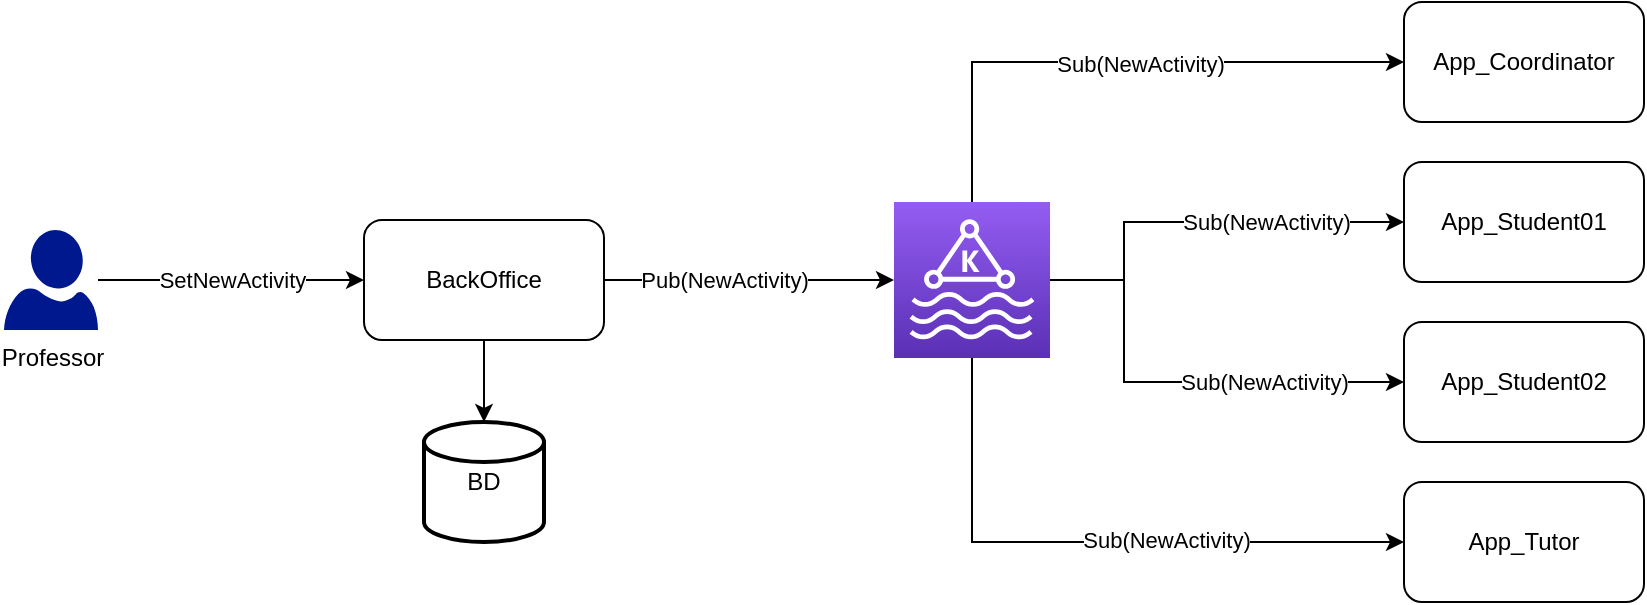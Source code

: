 <mxfile version="15.0.5" type="device"><diagram id="0_7_Q2RQGdyy1bvGDUo4" name="Page-1"><mxGraphModel dx="1808" dy="526" grid="1" gridSize="10" guides="1" tooltips="1" connect="1" arrows="1" fold="1" page="1" pageScale="1" pageWidth="827" pageHeight="1169" math="0" shadow="0"><root><mxCell id="0"/><mxCell id="1" parent="0"/><mxCell id="2tdYLReMDPNoZgHfCydU-7" style="edgeStyle=orthogonalEdgeStyle;rounded=0;orthogonalLoop=1;jettySize=auto;html=1;" edge="1" parent="1" source="2tdYLReMDPNoZgHfCydU-1" target="2tdYLReMDPNoZgHfCydU-5"><mxGeometry relative="1" as="geometry"><Array as="points"><mxPoint x="490" y="279"/><mxPoint x="490" y="250"/></Array></mxGeometry></mxCell><mxCell id="2tdYLReMDPNoZgHfCydU-15" value="Sub(NewActivity)" style="edgeLabel;html=1;align=center;verticalAlign=middle;resizable=0;points=[];" vertex="1" connectable="0" parent="2tdYLReMDPNoZgHfCydU-7"><mxGeometry x="0.46" y="-1" relative="1" as="geometry"><mxPoint x="-14" y="-1" as="offset"/></mxGeometry></mxCell><mxCell id="2tdYLReMDPNoZgHfCydU-8" style="edgeStyle=orthogonalEdgeStyle;rounded=0;orthogonalLoop=1;jettySize=auto;html=1;" edge="1" parent="1" source="2tdYLReMDPNoZgHfCydU-1" target="2tdYLReMDPNoZgHfCydU-6"><mxGeometry relative="1" as="geometry"><Array as="points"><mxPoint x="490" y="279"/><mxPoint x="490" y="330"/></Array></mxGeometry></mxCell><mxCell id="2tdYLReMDPNoZgHfCydU-16" value="Sub(NewActivity)" style="edgeLabel;html=1;align=center;verticalAlign=middle;resizable=0;points=[];" vertex="1" connectable="0" parent="2tdYLReMDPNoZgHfCydU-8"><mxGeometry x="0.241" relative="1" as="geometry"><mxPoint x="16" as="offset"/></mxGeometry></mxCell><mxCell id="2tdYLReMDPNoZgHfCydU-18" style="edgeStyle=orthogonalEdgeStyle;rounded=0;orthogonalLoop=1;jettySize=auto;html=1;entryX=0;entryY=0.5;entryDx=0;entryDy=0;" edge="1" parent="1" source="2tdYLReMDPNoZgHfCydU-1" target="2tdYLReMDPNoZgHfCydU-17"><mxGeometry relative="1" as="geometry"><Array as="points"><mxPoint x="414" y="410"/></Array></mxGeometry></mxCell><mxCell id="2tdYLReMDPNoZgHfCydU-19" value="Sub(NewActivity)" style="edgeLabel;html=1;align=center;verticalAlign=middle;resizable=0;points=[];" vertex="1" connectable="0" parent="2tdYLReMDPNoZgHfCydU-18"><mxGeometry x="0.225" y="1" relative="1" as="geometry"><mxPoint as="offset"/></mxGeometry></mxCell><mxCell id="2tdYLReMDPNoZgHfCydU-21" style="edgeStyle=orthogonalEdgeStyle;rounded=0;orthogonalLoop=1;jettySize=auto;html=1;entryX=0;entryY=0.5;entryDx=0;entryDy=0;" edge="1" parent="1" source="2tdYLReMDPNoZgHfCydU-1" target="2tdYLReMDPNoZgHfCydU-20"><mxGeometry relative="1" as="geometry"><Array as="points"><mxPoint x="414" y="170"/></Array></mxGeometry></mxCell><mxCell id="2tdYLReMDPNoZgHfCydU-22" value="Sub(NewActivity)" style="edgeLabel;html=1;align=center;verticalAlign=middle;resizable=0;points=[];" vertex="1" connectable="0" parent="2tdYLReMDPNoZgHfCydU-21"><mxGeometry x="0.078" y="-1" relative="1" as="geometry"><mxPoint as="offset"/></mxGeometry></mxCell><mxCell id="2tdYLReMDPNoZgHfCydU-1" value="" style="points=[[0,0,0],[0.25,0,0],[0.5,0,0],[0.75,0,0],[1,0,0],[0,1,0],[0.25,1,0],[0.5,1,0],[0.75,1,0],[1,1,0],[0,0.25,0],[0,0.5,0],[0,0.75,0],[1,0.25,0],[1,0.5,0],[1,0.75,0]];outlineConnect=0;fontColor=#232F3E;gradientColor=#945DF2;gradientDirection=north;fillColor=#5A30B5;strokeColor=#ffffff;dashed=0;verticalLabelPosition=bottom;verticalAlign=top;align=center;html=1;fontSize=12;fontStyle=0;aspect=fixed;shape=mxgraph.aws4.resourceIcon;resIcon=mxgraph.aws4.managed_streaming_for_kafka;" vertex="1" parent="1"><mxGeometry x="375" y="240" width="78" height="78" as="geometry"/></mxCell><mxCell id="2tdYLReMDPNoZgHfCydU-3" style="edgeStyle=orthogonalEdgeStyle;rounded=0;orthogonalLoop=1;jettySize=auto;html=1;entryX=0;entryY=0.5;entryDx=0;entryDy=0;entryPerimeter=0;" edge="1" parent="1" source="2tdYLReMDPNoZgHfCydU-2" target="2tdYLReMDPNoZgHfCydU-1"><mxGeometry relative="1" as="geometry"/></mxCell><mxCell id="2tdYLReMDPNoZgHfCydU-4" value="Pub(NewActivity)" style="edgeLabel;html=1;align=center;verticalAlign=middle;resizable=0;points=[];" vertex="1" connectable="0" parent="2tdYLReMDPNoZgHfCydU-3"><mxGeometry x="-0.172" relative="1" as="geometry"><mxPoint as="offset"/></mxGeometry></mxCell><mxCell id="2tdYLReMDPNoZgHfCydU-14" style="edgeStyle=orthogonalEdgeStyle;rounded=0;orthogonalLoop=1;jettySize=auto;html=1;entryX=0.5;entryY=0;entryDx=0;entryDy=0;entryPerimeter=0;" edge="1" parent="1" source="2tdYLReMDPNoZgHfCydU-2" target="2tdYLReMDPNoZgHfCydU-13"><mxGeometry relative="1" as="geometry"/></mxCell><mxCell id="2tdYLReMDPNoZgHfCydU-2" value="BackOffice" style="rounded=1;whiteSpace=wrap;html=1;" vertex="1" parent="1"><mxGeometry x="110" y="249" width="120" height="60" as="geometry"/></mxCell><mxCell id="2tdYLReMDPNoZgHfCydU-5" value="App_Student01" style="rounded=1;whiteSpace=wrap;html=1;" vertex="1" parent="1"><mxGeometry x="630" y="220" width="120" height="60" as="geometry"/></mxCell><mxCell id="2tdYLReMDPNoZgHfCydU-6" value="App_Student02" style="rounded=1;whiteSpace=wrap;html=1;" vertex="1" parent="1"><mxGeometry x="630" y="300" width="120" height="60" as="geometry"/></mxCell><mxCell id="2tdYLReMDPNoZgHfCydU-10" value="SetNewActivity" style="edgeStyle=orthogonalEdgeStyle;rounded=0;orthogonalLoop=1;jettySize=auto;html=1;" edge="1" parent="1" source="2tdYLReMDPNoZgHfCydU-9" target="2tdYLReMDPNoZgHfCydU-2"><mxGeometry relative="1" as="geometry"/></mxCell><mxCell id="2tdYLReMDPNoZgHfCydU-9" value="Professor" style="aspect=fixed;pointerEvents=1;shadow=0;dashed=0;html=1;strokeColor=none;labelPosition=center;verticalLabelPosition=bottom;verticalAlign=top;align=center;fillColor=#00188D;shape=mxgraph.azure.user" vertex="1" parent="1"><mxGeometry x="-70" y="254" width="47" height="50" as="geometry"/></mxCell><mxCell id="2tdYLReMDPNoZgHfCydU-13" value="BD" style="strokeWidth=2;html=1;shape=mxgraph.flowchart.database;whiteSpace=wrap;" vertex="1" parent="1"><mxGeometry x="140" y="350" width="60" height="60" as="geometry"/></mxCell><mxCell id="2tdYLReMDPNoZgHfCydU-17" value="App_Tutor" style="rounded=1;whiteSpace=wrap;html=1;" vertex="1" parent="1"><mxGeometry x="630" y="380" width="120" height="60" as="geometry"/></mxCell><mxCell id="2tdYLReMDPNoZgHfCydU-20" value="App_Coordinator" style="rounded=1;whiteSpace=wrap;html=1;" vertex="1" parent="1"><mxGeometry x="630" y="140" width="120" height="60" as="geometry"/></mxCell></root></mxGraphModel></diagram></mxfile>